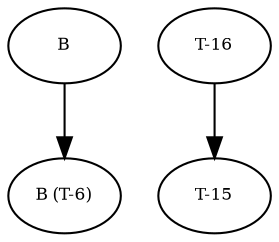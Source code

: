 digraph RGL__DirectedAdjacencyGraph {
    B [
        fontsize = 8,
        label = B
    ]

    "B (T-6)" [
        fontsize = 8,
        label = "B (T-6)"
    ]

    "T-16" [
        fontsize = 8,
        label = "T-16"
    ]

    "T-15" [
        fontsize = 8,
        label = "T-15"
    ]

    B -> "B (T-6)" [
        fontsize = 8
    ]

    "T-16" -> "T-15" [
        fontsize = 8
    ]
}
